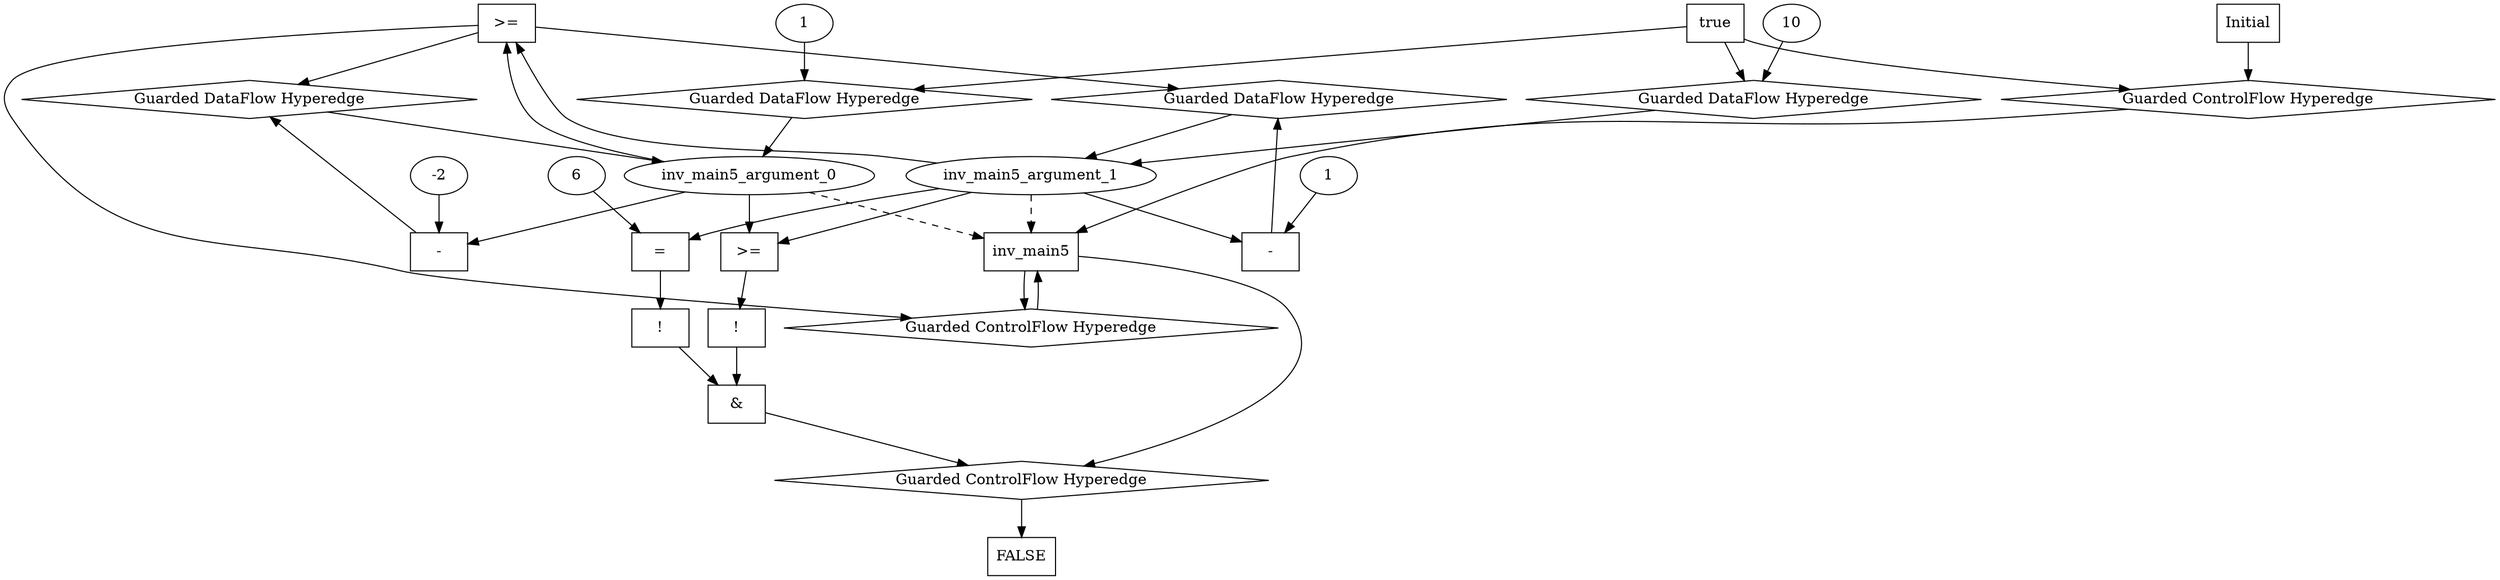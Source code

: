 digraph dag {
inv_main5 [label="inv_main5" shape="rect"];
FALSE [label="FALSE" shape="rect"];
Initial [label="Initial" shape="rect"];
ControlFowHyperEdge_0 [label="Guarded ControlFlow Hyperedge" shape="diamond"];
Initial -> ControlFowHyperEdge_0[label=""]
ControlFowHyperEdge_0 -> inv_main5[label=""]
ControlFowHyperEdge_1 [label="Guarded ControlFlow Hyperedge" shape="diamond"];
inv_main5 -> ControlFowHyperEdge_1[label=""]
ControlFowHyperEdge_1 -> inv_main5[label=""]
ControlFowHyperEdge_2 [label="Guarded ControlFlow Hyperedge" shape="diamond"];
inv_main5 -> ControlFowHyperEdge_2[label=""]
ControlFowHyperEdge_2 -> FALSE[label=""]
inv_main5_argument_0 [label="inv_main5_argument_0" shape="oval"];
inv_main5_argument_0 -> inv_main5[label="" style="dashed"]
inv_main5_argument_1 [label="inv_main5_argument_1" shape="oval"];
inv_main5_argument_1 -> inv_main5[label="" style="dashed"]

true_0 [label="true" shape="rect"];
true_0->ControlFowHyperEdge_0 [label=""];
xxxinv_main5___Initial_0xxxdataFlow_0_node_0 [label="1"];

xxxinv_main5___Initial_0xxxdataFlow_0_node_0->DataFowHyperEdge_0_inv_main5_argument_0 [label=""];
xxxinv_main5___Initial_0xxxdataFlow1_node_0 [label="10"];

xxxinv_main5___Initial_0xxxdataFlow1_node_0->DataFowHyperEdge_0_inv_main5_argument_1 [label=""];
xxxinv_main5___inv_main5_1xxxguard_0_node_0 [label=">=" shape="rect"];
inv_main5_argument_1->xxxinv_main5___inv_main5_1xxxguard_0_node_0
inv_main5_argument_0->xxxinv_main5___inv_main5_1xxxguard_0_node_0

xxxinv_main5___inv_main5_1xxxguard_0_node_0->ControlFowHyperEdge_1 [label=""];
xxxinv_main5___inv_main5_1xxxdataFlow_0_node_0 [label="-" shape="rect"];
xxxinv_main5___inv_main5_1xxxdataFlow_0_node_2 [label="-2"];
inv_main5_argument_0->xxxinv_main5___inv_main5_1xxxdataFlow_0_node_0
xxxinv_main5___inv_main5_1xxxdataFlow_0_node_2->xxxinv_main5___inv_main5_1xxxdataFlow_0_node_0

xxxinv_main5___inv_main5_1xxxdataFlow_0_node_0->DataFowHyperEdge_1_inv_main5_argument_0 [label=""];
xxxinv_main5___inv_main5_1xxxdataFlow1_node_0 [label="-" shape="rect"];
xxxinv_main5___inv_main5_1xxxdataFlow1_node_2 [label="1"];
inv_main5_argument_1->xxxinv_main5___inv_main5_1xxxdataFlow1_node_0
xxxinv_main5___inv_main5_1xxxdataFlow1_node_2->xxxinv_main5___inv_main5_1xxxdataFlow1_node_0

xxxinv_main5___inv_main5_1xxxdataFlow1_node_0->DataFowHyperEdge_1_inv_main5_argument_1 [label=""];
xxxFALSE___inv_main5_2xxx_and [label="&" shape="rect"];
xxxFALSE___inv_main5_2xxxguard_0_node_0 [label="!" shape="rect"];
xxxFALSE___inv_main5_2xxxguard_0_node_1 [label="=" shape="rect"];
xxxFALSE___inv_main5_2xxxguard_0_node_3 [label="6"];
xxxFALSE___inv_main5_2xxxguard_0_node_1->xxxFALSE___inv_main5_2xxxguard_0_node_0
inv_main5_argument_1->xxxFALSE___inv_main5_2xxxguard_0_node_1
xxxFALSE___inv_main5_2xxxguard_0_node_3->xxxFALSE___inv_main5_2xxxguard_0_node_1

xxxFALSE___inv_main5_2xxxguard_0_node_0->xxxFALSE___inv_main5_2xxx_and [label=""];
xxxFALSE___inv_main5_2xxxguard1_node_0 [label="!" shape="rect"];
xxxFALSE___inv_main5_2xxxguard1_node_1 [label=">=" shape="rect"];
xxxFALSE___inv_main5_2xxxguard1_node_1->xxxFALSE___inv_main5_2xxxguard1_node_0
inv_main5_argument_1->xxxFALSE___inv_main5_2xxxguard1_node_1
inv_main5_argument_0->xxxFALSE___inv_main5_2xxxguard1_node_1

xxxFALSE___inv_main5_2xxxguard1_node_0->xxxFALSE___inv_main5_2xxx_and [label=""];
xxxFALSE___inv_main5_2xxx_and->ControlFowHyperEdge_2 [label=""];
DataFowHyperEdge_0_inv_main5_argument_0 [label="Guarded DataFlow Hyperedge" shape="diamond"];
DataFowHyperEdge_0_inv_main5_argument_0 -> inv_main5_argument_0[label=""]
true_0->DataFowHyperEdge_0_inv_main5_argument_0 [label=""];
DataFowHyperEdge_0_inv_main5_argument_1 [label="Guarded DataFlow Hyperedge" shape="diamond"];
DataFowHyperEdge_0_inv_main5_argument_1 -> inv_main5_argument_1[label=""]
true_0->DataFowHyperEdge_0_inv_main5_argument_1 [label=""];
DataFowHyperEdge_1_inv_main5_argument_0 [label="Guarded DataFlow Hyperedge" shape="diamond"];
DataFowHyperEdge_1_inv_main5_argument_0 -> inv_main5_argument_0[label=""]
xxxinv_main5___inv_main5_1xxxguard_0_node_0 -> DataFowHyperEdge_1_inv_main5_argument_0[label=""]
DataFowHyperEdge_1_inv_main5_argument_1 [label="Guarded DataFlow Hyperedge" shape="diamond"];
DataFowHyperEdge_1_inv_main5_argument_1 -> inv_main5_argument_1[label=""]
xxxinv_main5___inv_main5_1xxxguard_0_node_0 -> DataFowHyperEdge_1_inv_main5_argument_1[label=""]
}
